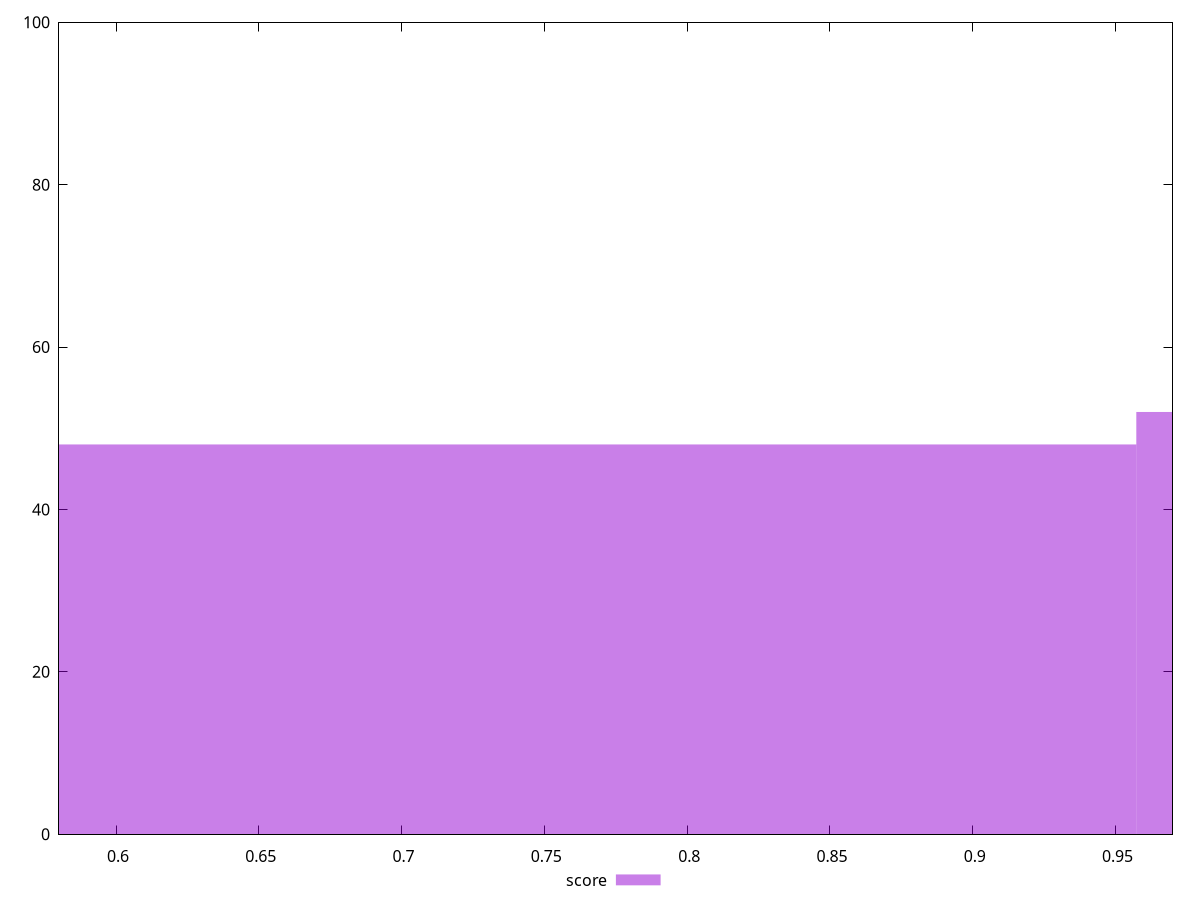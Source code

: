 reset

$score <<EOF
0.7658591331001249 48
1.1487886996501873 52
EOF

set key outside below
set boxwidth 0.38292956655006244
set xrange [0.58:0.97]
set yrange [0:100]
set trange [0:100]
set style fill transparent solid 0.5 noborder
set terminal svg size 640, 490 enhanced background rgb 'white'
set output "reports/report_00033_2021-03-01T14-23-16.841Z/speed-index/samples/astro-inner/score/histogram.svg"

plot $score title "score" with boxes

reset
